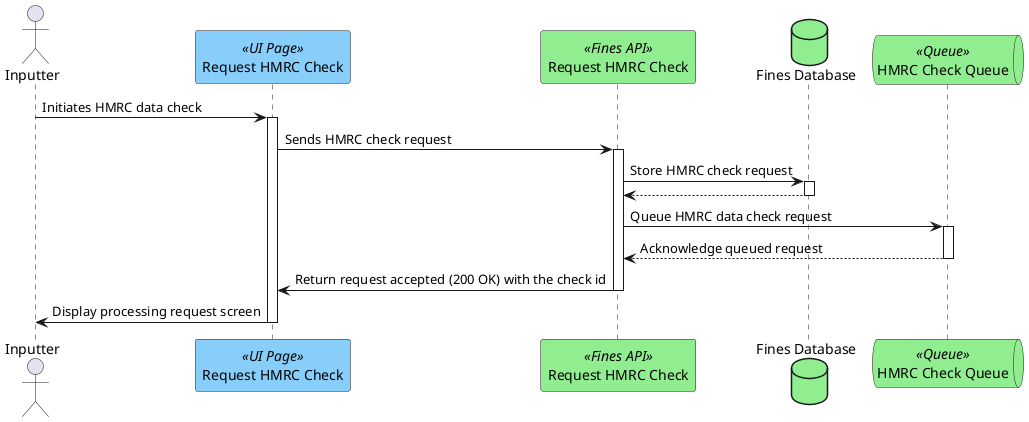 @startuml
actor "Inputter" as user

participant "Request HMRC Check" as requestHmrcCheckUI <<UI Page>> #lightskyblue
participant "Request HMRC Check" as requestHmrcCheck <<Fines API>> #lightgreen
database "Fines Database" as db #lightgreen
queue "HMRC Check Queue" as hmrcQueue <<Queue>> #lightgreen

user -> requestHmrcCheckUI ++ : Initiates HMRC data check
requestHmrcCheckUI -> requestHmrcCheck ++ : Sends HMRC check request
requestHmrcCheck -> db ++ : Store HMRC check request
db --> requestHmrcCheck --
requestHmrcCheck -> hmrcQueue ++ : Queue HMRC data check request
hmrcQueue --> requestHmrcCheck -- : Acknowledge queued request
requestHmrcCheck -> requestHmrcCheckUI -- : Return request accepted (200 OK) with the check id
requestHmrcCheckUI -> user -- : Display processing request screen
@enduml